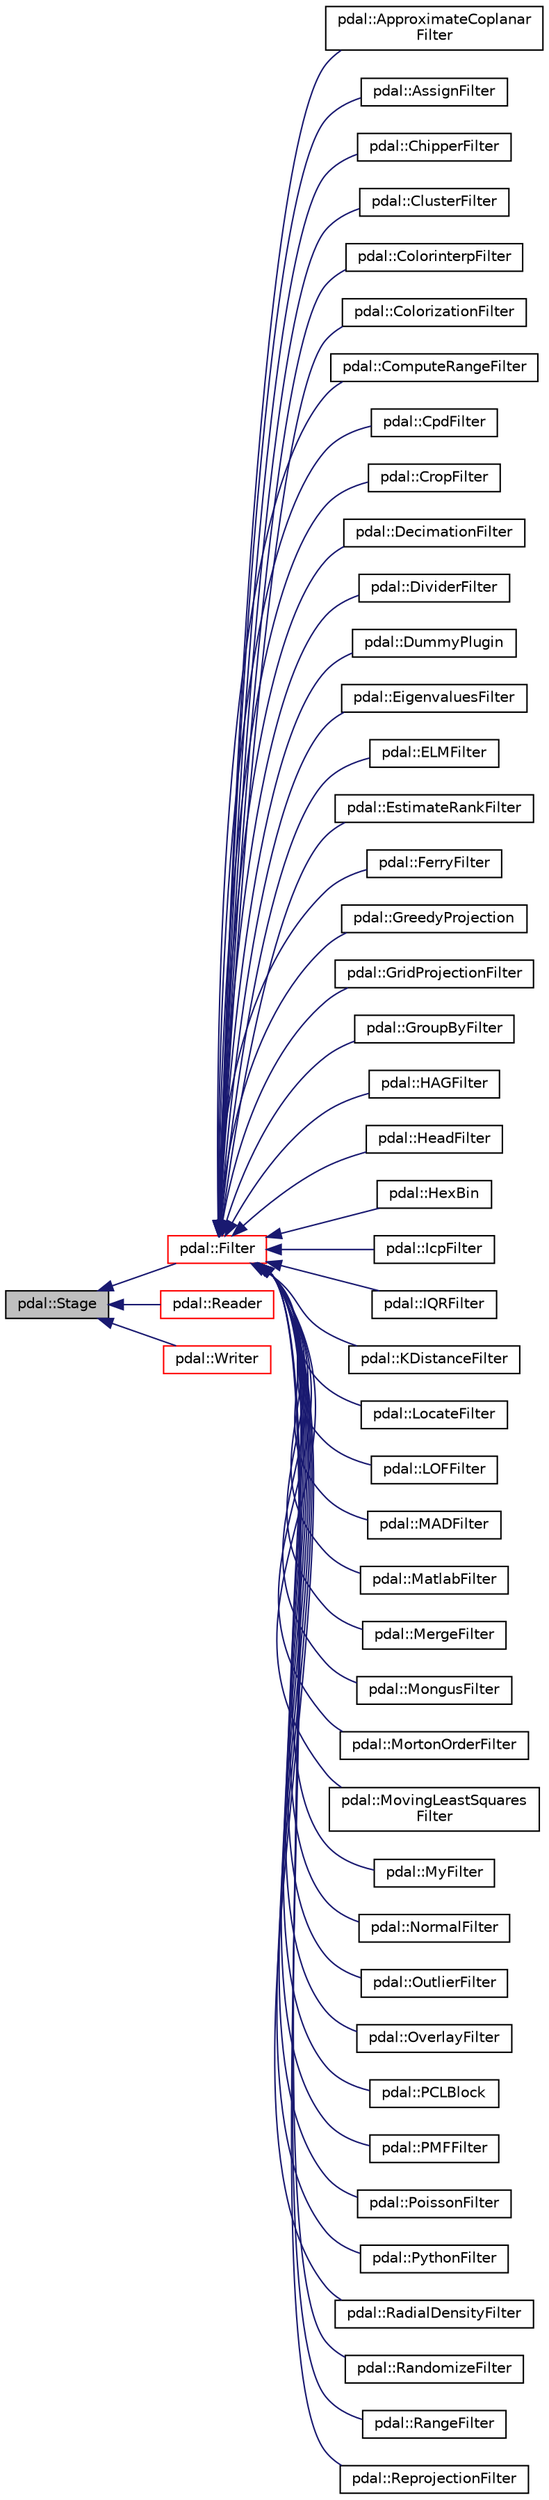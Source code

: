 digraph "pdal::Stage"
{
  edge [fontname="Helvetica",fontsize="10",labelfontname="Helvetica",labelfontsize="10"];
  node [fontname="Helvetica",fontsize="10",shape=record];
  rankdir="LR";
  Node1 [label="pdal::Stage",height=0.2,width=0.4,color="black", fillcolor="grey75", style="filled", fontcolor="black"];
  Node1 -> Node2 [dir="back",color="midnightblue",fontsize="10",style="solid",fontname="Helvetica"];
  Node2 [label="pdal::Filter",height=0.2,width=0.4,color="red", fillcolor="white", style="filled",URL="$classpdal_1_1Filter.html"];
  Node2 -> Node3 [dir="back",color="midnightblue",fontsize="10",style="solid",fontname="Helvetica"];
  Node3 [label="pdal::ApproximateCoplanar\lFilter",height=0.2,width=0.4,color="black", fillcolor="white", style="filled",URL="$classpdal_1_1ApproximateCoplanarFilter.html"];
  Node2 -> Node4 [dir="back",color="midnightblue",fontsize="10",style="solid",fontname="Helvetica"];
  Node4 [label="pdal::AssignFilter",height=0.2,width=0.4,color="black", fillcolor="white", style="filled",URL="$classpdal_1_1AssignFilter.html"];
  Node2 -> Node5 [dir="back",color="midnightblue",fontsize="10",style="solid",fontname="Helvetica"];
  Node5 [label="pdal::ChipperFilter",height=0.2,width=0.4,color="black", fillcolor="white", style="filled",URL="$classpdal_1_1ChipperFilter.html"];
  Node2 -> Node6 [dir="back",color="midnightblue",fontsize="10",style="solid",fontname="Helvetica"];
  Node6 [label="pdal::ClusterFilter",height=0.2,width=0.4,color="black", fillcolor="white", style="filled",URL="$classpdal_1_1ClusterFilter.html"];
  Node2 -> Node7 [dir="back",color="midnightblue",fontsize="10",style="solid",fontname="Helvetica"];
  Node7 [label="pdal::ColorinterpFilter",height=0.2,width=0.4,color="black", fillcolor="white", style="filled",URL="$classpdal_1_1ColorinterpFilter.html"];
  Node2 -> Node8 [dir="back",color="midnightblue",fontsize="10",style="solid",fontname="Helvetica"];
  Node8 [label="pdal::ColorizationFilter",height=0.2,width=0.4,color="black", fillcolor="white", style="filled",URL="$classpdal_1_1ColorizationFilter.html"];
  Node2 -> Node9 [dir="back",color="midnightblue",fontsize="10",style="solid",fontname="Helvetica"];
  Node9 [label="pdal::ComputeRangeFilter",height=0.2,width=0.4,color="black", fillcolor="white", style="filled",URL="$classpdal_1_1ComputeRangeFilter.html"];
  Node2 -> Node10 [dir="back",color="midnightblue",fontsize="10",style="solid",fontname="Helvetica"];
  Node10 [label="pdal::CpdFilter",height=0.2,width=0.4,color="black", fillcolor="white", style="filled",URL="$classpdal_1_1CpdFilter.html"];
  Node2 -> Node11 [dir="back",color="midnightblue",fontsize="10",style="solid",fontname="Helvetica"];
  Node11 [label="pdal::CropFilter",height=0.2,width=0.4,color="black", fillcolor="white", style="filled",URL="$classpdal_1_1CropFilter.html"];
  Node2 -> Node12 [dir="back",color="midnightblue",fontsize="10",style="solid",fontname="Helvetica"];
  Node12 [label="pdal::DecimationFilter",height=0.2,width=0.4,color="black", fillcolor="white", style="filled",URL="$classpdal_1_1DecimationFilter.html"];
  Node2 -> Node13 [dir="back",color="midnightblue",fontsize="10",style="solid",fontname="Helvetica"];
  Node13 [label="pdal::DividerFilter",height=0.2,width=0.4,color="black", fillcolor="white", style="filled",URL="$classpdal_1_1DividerFilter.html"];
  Node2 -> Node14 [dir="back",color="midnightblue",fontsize="10",style="solid",fontname="Helvetica"];
  Node14 [label="pdal::DummyPlugin",height=0.2,width=0.4,color="black", fillcolor="white", style="filled",URL="$structpdal_1_1DummyPlugin.html"];
  Node2 -> Node15 [dir="back",color="midnightblue",fontsize="10",style="solid",fontname="Helvetica"];
  Node15 [label="pdal::EigenvaluesFilter",height=0.2,width=0.4,color="black", fillcolor="white", style="filled",URL="$classpdal_1_1EigenvaluesFilter.html"];
  Node2 -> Node16 [dir="back",color="midnightblue",fontsize="10",style="solid",fontname="Helvetica"];
  Node16 [label="pdal::ELMFilter",height=0.2,width=0.4,color="black", fillcolor="white", style="filled",URL="$classpdal_1_1ELMFilter.html"];
  Node2 -> Node17 [dir="back",color="midnightblue",fontsize="10",style="solid",fontname="Helvetica"];
  Node17 [label="pdal::EstimateRankFilter",height=0.2,width=0.4,color="black", fillcolor="white", style="filled",URL="$classpdal_1_1EstimateRankFilter.html"];
  Node2 -> Node18 [dir="back",color="midnightblue",fontsize="10",style="solid",fontname="Helvetica"];
  Node18 [label="pdal::FerryFilter",height=0.2,width=0.4,color="black", fillcolor="white", style="filled",URL="$classpdal_1_1FerryFilter.html"];
  Node2 -> Node19 [dir="back",color="midnightblue",fontsize="10",style="solid",fontname="Helvetica"];
  Node19 [label="pdal::GreedyProjection",height=0.2,width=0.4,color="black", fillcolor="white", style="filled",URL="$classpdal_1_1GreedyProjection.html",tooltip="GreedyProjectionTriangulation is an implementation of a greedy triangulation algorithm for 3D points ..."];
  Node2 -> Node20 [dir="back",color="midnightblue",fontsize="10",style="solid",fontname="Helvetica"];
  Node20 [label="pdal::GridProjectionFilter",height=0.2,width=0.4,color="black", fillcolor="white", style="filled",URL="$classpdal_1_1GridProjectionFilter.html"];
  Node2 -> Node21 [dir="back",color="midnightblue",fontsize="10",style="solid",fontname="Helvetica"];
  Node21 [label="pdal::GroupByFilter",height=0.2,width=0.4,color="black", fillcolor="white", style="filled",URL="$classpdal_1_1GroupByFilter.html"];
  Node2 -> Node22 [dir="back",color="midnightblue",fontsize="10",style="solid",fontname="Helvetica"];
  Node22 [label="pdal::HAGFilter",height=0.2,width=0.4,color="black", fillcolor="white", style="filled",URL="$classpdal_1_1HAGFilter.html"];
  Node2 -> Node23 [dir="back",color="midnightblue",fontsize="10",style="solid",fontname="Helvetica"];
  Node23 [label="pdal::HeadFilter",height=0.2,width=0.4,color="black", fillcolor="white", style="filled",URL="$classpdal_1_1HeadFilter.html"];
  Node2 -> Node24 [dir="back",color="midnightblue",fontsize="10",style="solid",fontname="Helvetica"];
  Node24 [label="pdal::HexBin",height=0.2,width=0.4,color="black", fillcolor="white", style="filled",URL="$classpdal_1_1HexBin.html"];
  Node2 -> Node25 [dir="back",color="midnightblue",fontsize="10",style="solid",fontname="Helvetica"];
  Node25 [label="pdal::IcpFilter",height=0.2,width=0.4,color="black", fillcolor="white", style="filled",URL="$classpdal_1_1IcpFilter.html"];
  Node2 -> Node26 [dir="back",color="midnightblue",fontsize="10",style="solid",fontname="Helvetica"];
  Node26 [label="pdal::IQRFilter",height=0.2,width=0.4,color="black", fillcolor="white", style="filled",URL="$classpdal_1_1IQRFilter.html"];
  Node2 -> Node27 [dir="back",color="midnightblue",fontsize="10",style="solid",fontname="Helvetica"];
  Node27 [label="pdal::KDistanceFilter",height=0.2,width=0.4,color="black", fillcolor="white", style="filled",URL="$classpdal_1_1KDistanceFilter.html"];
  Node2 -> Node28 [dir="back",color="midnightblue",fontsize="10",style="solid",fontname="Helvetica"];
  Node28 [label="pdal::LocateFilter",height=0.2,width=0.4,color="black", fillcolor="white", style="filled",URL="$classpdal_1_1LocateFilter.html"];
  Node2 -> Node29 [dir="back",color="midnightblue",fontsize="10",style="solid",fontname="Helvetica"];
  Node29 [label="pdal::LOFFilter",height=0.2,width=0.4,color="black", fillcolor="white", style="filled",URL="$classpdal_1_1LOFFilter.html"];
  Node2 -> Node30 [dir="back",color="midnightblue",fontsize="10",style="solid",fontname="Helvetica"];
  Node30 [label="pdal::MADFilter",height=0.2,width=0.4,color="black", fillcolor="white", style="filled",URL="$classpdal_1_1MADFilter.html"];
  Node2 -> Node31 [dir="back",color="midnightblue",fontsize="10",style="solid",fontname="Helvetica"];
  Node31 [label="pdal::MatlabFilter",height=0.2,width=0.4,color="black", fillcolor="white", style="filled",URL="$classpdal_1_1MatlabFilter.html"];
  Node2 -> Node32 [dir="back",color="midnightblue",fontsize="10",style="solid",fontname="Helvetica"];
  Node32 [label="pdal::MergeFilter",height=0.2,width=0.4,color="black", fillcolor="white", style="filled",URL="$classpdal_1_1MergeFilter.html"];
  Node2 -> Node33 [dir="back",color="midnightblue",fontsize="10",style="solid",fontname="Helvetica"];
  Node33 [label="pdal::MongusFilter",height=0.2,width=0.4,color="black", fillcolor="white", style="filled",URL="$classpdal_1_1MongusFilter.html"];
  Node2 -> Node34 [dir="back",color="midnightblue",fontsize="10",style="solid",fontname="Helvetica"];
  Node34 [label="pdal::MortonOrderFilter",height=0.2,width=0.4,color="black", fillcolor="white", style="filled",URL="$classpdal_1_1MortonOrderFilter.html"];
  Node2 -> Node35 [dir="back",color="midnightblue",fontsize="10",style="solid",fontname="Helvetica"];
  Node35 [label="pdal::MovingLeastSquares\lFilter",height=0.2,width=0.4,color="black", fillcolor="white", style="filled",URL="$classpdal_1_1MovingLeastSquaresFilter.html"];
  Node2 -> Node36 [dir="back",color="midnightblue",fontsize="10",style="solid",fontname="Helvetica"];
  Node36 [label="pdal::MyFilter",height=0.2,width=0.4,color="black", fillcolor="white", style="filled",URL="$classpdal_1_1MyFilter.html"];
  Node2 -> Node37 [dir="back",color="midnightblue",fontsize="10",style="solid",fontname="Helvetica"];
  Node37 [label="pdal::NormalFilter",height=0.2,width=0.4,color="black", fillcolor="white", style="filled",URL="$classpdal_1_1NormalFilter.html"];
  Node2 -> Node38 [dir="back",color="midnightblue",fontsize="10",style="solid",fontname="Helvetica"];
  Node38 [label="pdal::OutlierFilter",height=0.2,width=0.4,color="black", fillcolor="white", style="filled",URL="$classpdal_1_1OutlierFilter.html"];
  Node2 -> Node39 [dir="back",color="midnightblue",fontsize="10",style="solid",fontname="Helvetica"];
  Node39 [label="pdal::OverlayFilter",height=0.2,width=0.4,color="black", fillcolor="white", style="filled",URL="$classpdal_1_1OverlayFilter.html"];
  Node2 -> Node40 [dir="back",color="midnightblue",fontsize="10",style="solid",fontname="Helvetica"];
  Node40 [label="pdal::PCLBlock",height=0.2,width=0.4,color="black", fillcolor="white", style="filled",URL="$classpdal_1_1PCLBlock.html"];
  Node2 -> Node41 [dir="back",color="midnightblue",fontsize="10",style="solid",fontname="Helvetica"];
  Node41 [label="pdal::PMFFilter",height=0.2,width=0.4,color="black", fillcolor="white", style="filled",URL="$classpdal_1_1PMFFilter.html"];
  Node2 -> Node42 [dir="back",color="midnightblue",fontsize="10",style="solid",fontname="Helvetica"];
  Node42 [label="pdal::PoissonFilter",height=0.2,width=0.4,color="black", fillcolor="white", style="filled",URL="$classpdal_1_1PoissonFilter.html"];
  Node2 -> Node43 [dir="back",color="midnightblue",fontsize="10",style="solid",fontname="Helvetica"];
  Node43 [label="pdal::PythonFilter",height=0.2,width=0.4,color="black", fillcolor="white", style="filled",URL="$classpdal_1_1PythonFilter.html"];
  Node2 -> Node44 [dir="back",color="midnightblue",fontsize="10",style="solid",fontname="Helvetica"];
  Node44 [label="pdal::RadialDensityFilter",height=0.2,width=0.4,color="black", fillcolor="white", style="filled",URL="$classpdal_1_1RadialDensityFilter.html"];
  Node2 -> Node45 [dir="back",color="midnightblue",fontsize="10",style="solid",fontname="Helvetica"];
  Node45 [label="pdal::RandomizeFilter",height=0.2,width=0.4,color="black", fillcolor="white", style="filled",URL="$classpdal_1_1RandomizeFilter.html"];
  Node2 -> Node46 [dir="back",color="midnightblue",fontsize="10",style="solid",fontname="Helvetica"];
  Node46 [label="pdal::RangeFilter",height=0.2,width=0.4,color="black", fillcolor="white", style="filled",URL="$classpdal_1_1RangeFilter.html"];
  Node2 -> Node47 [dir="back",color="midnightblue",fontsize="10",style="solid",fontname="Helvetica"];
  Node47 [label="pdal::ReprojectionFilter",height=0.2,width=0.4,color="black", fillcolor="white", style="filled",URL="$classpdal_1_1ReprojectionFilter.html"];
  Node1 -> Node48 [dir="back",color="midnightblue",fontsize="10",style="solid",fontname="Helvetica"];
  Node48 [label="pdal::Reader",height=0.2,width=0.4,color="red", fillcolor="white", style="filled",URL="$classpdal_1_1Reader.html"];
  Node1 -> Node49 [dir="back",color="midnightblue",fontsize="10",style="solid",fontname="Helvetica"];
  Node49 [label="pdal::Writer",height=0.2,width=0.4,color="red", fillcolor="white", style="filled",URL="$classpdal_1_1Writer.html"];
}
